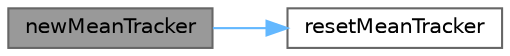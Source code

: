 digraph "newMeanTracker"
{
 // LATEX_PDF_SIZE
  bgcolor="transparent";
  edge [fontname=Helvetica,fontsize=10,labelfontname=Helvetica,labelfontsize=10];
  node [fontname=Helvetica,fontsize=10,shape=box,height=0.2,width=0.4];
  rankdir="LR";
  Node1 [id="Node000001",label="newMeanTracker",height=0.2,width=0.4,color="gray40", fillcolor="grey60", style="filled", fontcolor="black",tooltip=" "];
  Node1 -> Node2 [id="edge1_Node000001_Node000002",color="steelblue1",style="solid",tooltip=" "];
  Node2 [id="Node000002",label="resetMeanTracker",height=0.2,width=0.4,color="grey40", fillcolor="white", style="filled",URL="$d4/d91/_s_i_p_n_e_topts_in_2runmean_8c.html#aafa097eaf82986761f1920d2a1ed2457",tooltip=" "];
}
